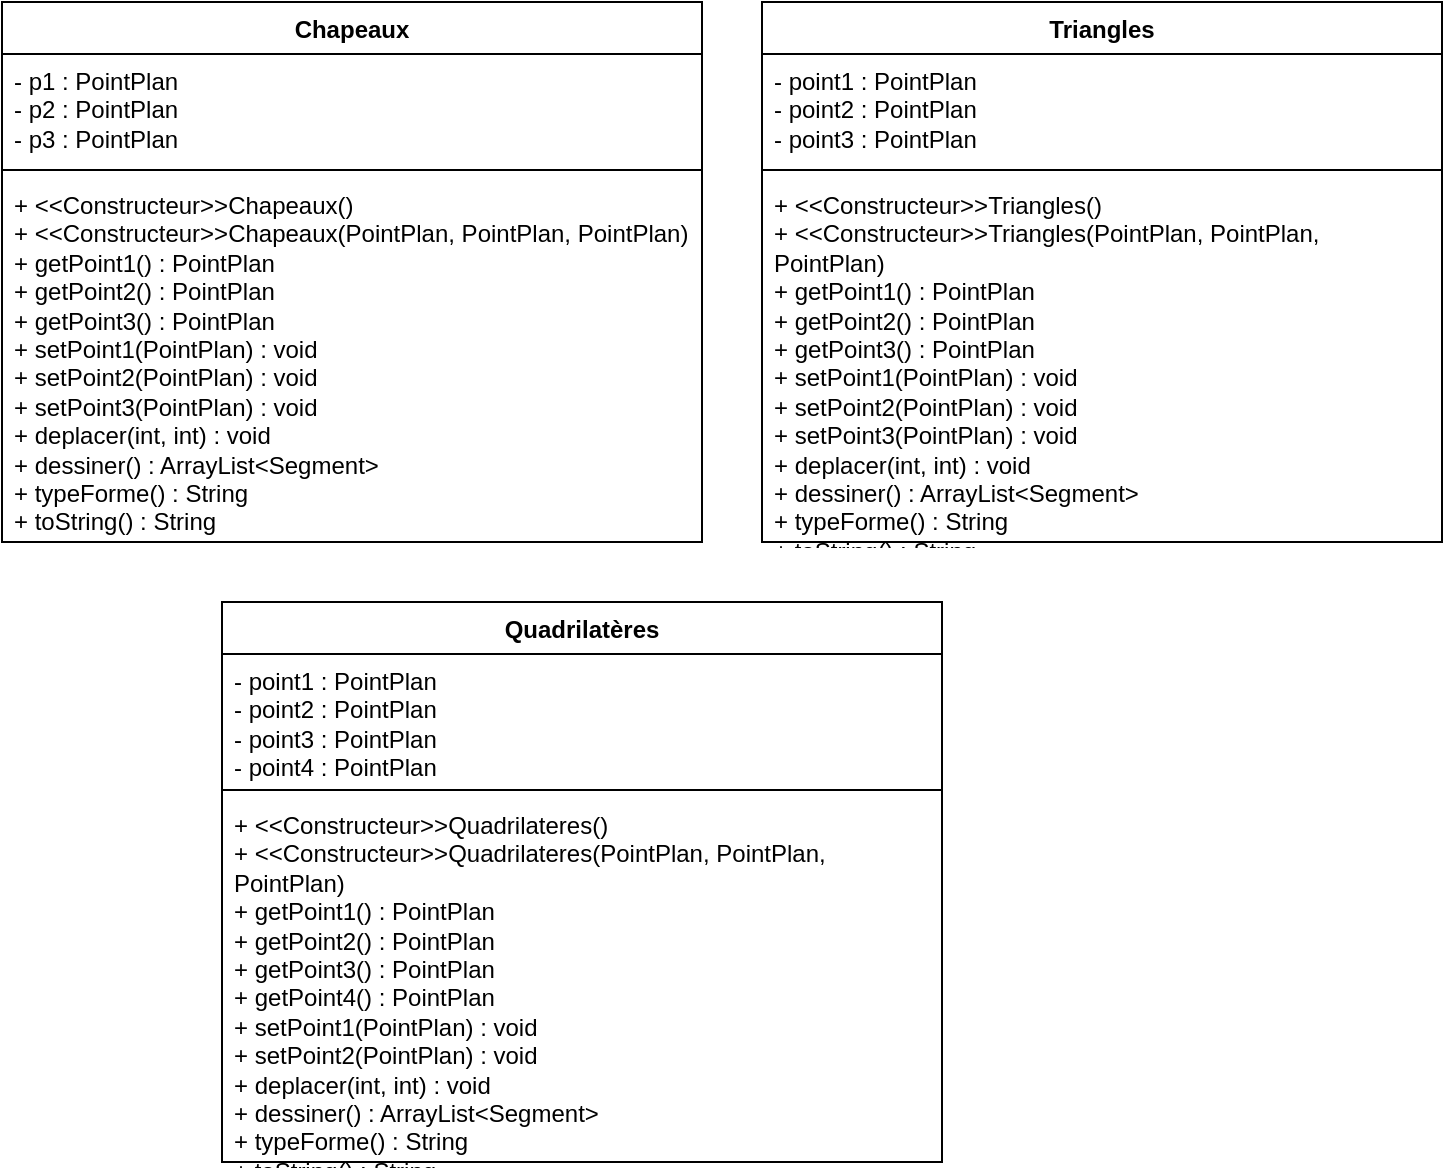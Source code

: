 <mxfile version="21.3.8" type="github">
  <diagram name="Page-1" id="R5tvJFyx053V0mVQBueV">
    <mxGraphModel dx="1290" dy="538" grid="1" gridSize="10" guides="1" tooltips="1" connect="1" arrows="1" fold="1" page="1" pageScale="1" pageWidth="827" pageHeight="1169" math="0" shadow="0">
      <root>
        <mxCell id="0" />
        <mxCell id="1" parent="0" />
        <mxCell id="jKIGg_ARVKSbUAzOWyE0-13" value="Triangles" style="swimlane;fontStyle=1;align=center;verticalAlign=top;childLayout=stackLayout;horizontal=1;startSize=26;horizontalStack=0;resizeParent=1;resizeParentMax=0;resizeLast=0;collapsible=1;marginBottom=0;whiteSpace=wrap;html=1;" vertex="1" parent="1">
          <mxGeometry x="450" y="20" width="340" height="270" as="geometry" />
        </mxCell>
        <mxCell id="jKIGg_ARVKSbUAzOWyE0-14" value="&lt;div&gt;- point1 : PointPlan&lt;/div&gt;&lt;div&gt;- point2 : PointPlan&lt;/div&gt;&lt;div&gt;- point3 : PointPlan&lt;/div&gt;" style="text;strokeColor=none;fillColor=none;align=left;verticalAlign=top;spacingLeft=4;spacingRight=4;overflow=hidden;rotatable=0;points=[[0,0.5],[1,0.5]];portConstraint=eastwest;whiteSpace=wrap;html=1;" vertex="1" parent="jKIGg_ARVKSbUAzOWyE0-13">
          <mxGeometry y="26" width="340" height="54" as="geometry" />
        </mxCell>
        <mxCell id="jKIGg_ARVKSbUAzOWyE0-15" value="" style="line;strokeWidth=1;fillColor=none;align=left;verticalAlign=middle;spacingTop=-1;spacingLeft=3;spacingRight=3;rotatable=0;labelPosition=right;points=[];portConstraint=eastwest;strokeColor=inherit;" vertex="1" parent="jKIGg_ARVKSbUAzOWyE0-13">
          <mxGeometry y="80" width="340" height="8" as="geometry" />
        </mxCell>
        <mxCell id="jKIGg_ARVKSbUAzOWyE0-16" value="&lt;div&gt;+ &amp;lt;&amp;lt;Constructeur&amp;gt;&amp;gt;Triangles()&lt;/div&gt;&lt;div&gt;&lt;div&gt;+ &amp;lt;&amp;lt;Constructeur&amp;gt;&amp;gt;Triangles(PointPlan, PointPlan, PointPlan)&lt;/div&gt;&lt;div&gt;+ getPoint1() : PointPlan&lt;/div&gt;&lt;div&gt;+ getPoint2() : PointPlan&lt;/div&gt;&lt;div&gt;+ getPoint3() : PointPlan&lt;/div&gt;&lt;div&gt;+ setPoint1(PointPlan) : void&lt;/div&gt;&lt;div&gt;+ setPoint2(PointPlan) : void&lt;/div&gt;&lt;div&gt;+ setPoint3(PointPlan) : void&lt;/div&gt;&lt;div&gt;+ deplacer(int, int) : void&lt;/div&gt;&lt;div&gt;+ dessiner() : ArrayList&amp;lt;Segment&amp;gt;&lt;br&gt;&lt;/div&gt;&lt;/div&gt;&lt;div&gt;+ typeForme() : String&lt;/div&gt;&lt;div&gt;+ toString() : String&lt;br&gt;&lt;/div&gt;" style="text;strokeColor=none;fillColor=none;align=left;verticalAlign=top;spacingLeft=4;spacingRight=4;overflow=hidden;rotatable=0;points=[[0,0.5],[1,0.5]];portConstraint=eastwest;whiteSpace=wrap;html=1;" vertex="1" parent="jKIGg_ARVKSbUAzOWyE0-13">
          <mxGeometry y="88" width="340" height="182" as="geometry" />
        </mxCell>
        <mxCell id="jKIGg_ARVKSbUAzOWyE0-17" value="Quadrilatères" style="swimlane;fontStyle=1;align=center;verticalAlign=top;childLayout=stackLayout;horizontal=1;startSize=26;horizontalStack=0;resizeParent=1;resizeParentMax=0;resizeLast=0;collapsible=1;marginBottom=0;whiteSpace=wrap;html=1;" vertex="1" parent="1">
          <mxGeometry x="180" y="320" width="360" height="280" as="geometry" />
        </mxCell>
        <mxCell id="jKIGg_ARVKSbUAzOWyE0-18" value="&lt;div&gt;- point1 : PointPlan&lt;/div&gt;&lt;div&gt;- point2 : PointPlan&lt;/div&gt;&lt;div&gt;- point3 : PointPlan&lt;/div&gt;&lt;div&gt;&lt;div&gt;- point4 : PointPlan&lt;/div&gt;&lt;/div&gt;" style="text;strokeColor=none;fillColor=none;align=left;verticalAlign=top;spacingLeft=4;spacingRight=4;overflow=hidden;rotatable=0;points=[[0,0.5],[1,0.5]];portConstraint=eastwest;whiteSpace=wrap;html=1;" vertex="1" parent="jKIGg_ARVKSbUAzOWyE0-17">
          <mxGeometry y="26" width="360" height="64" as="geometry" />
        </mxCell>
        <mxCell id="jKIGg_ARVKSbUAzOWyE0-19" value="" style="line;strokeWidth=1;fillColor=none;align=left;verticalAlign=middle;spacingTop=-1;spacingLeft=3;spacingRight=3;rotatable=0;labelPosition=right;points=[];portConstraint=eastwest;strokeColor=inherit;" vertex="1" parent="jKIGg_ARVKSbUAzOWyE0-17">
          <mxGeometry y="90" width="360" height="8" as="geometry" />
        </mxCell>
        <mxCell id="jKIGg_ARVKSbUAzOWyE0-20" value="+  &amp;lt;&amp;lt;Constructeur&amp;gt;&amp;gt;Quadrilateres()&lt;div&gt;&lt;div&gt;+ &amp;lt;&amp;lt;Constructeur&amp;gt;&amp;gt;Quadrilateres(PointPlan, PointPlan, PointPlan)&lt;/div&gt;&lt;div&gt;+ getPoint1() : PointPlan&lt;/div&gt;&lt;div&gt;+ getPoint2() : PointPlan&lt;/div&gt;&lt;div&gt;+ getPoint3() : PointPlan&lt;/div&gt;&lt;div&gt;&lt;div&gt;+ getPoint4() : PointPlan&lt;/div&gt;&lt;/div&gt;&lt;div&gt;+ setPoint1(PointPlan) : void&lt;/div&gt;&lt;div&gt;+ setPoint2(PointPlan) : void&lt;/div&gt;&lt;div&gt;+ deplacer(int, int) : void&lt;/div&gt;&lt;div&gt;+ dessiner() : ArrayList&amp;lt;Segment&amp;gt;&lt;br&gt;&lt;/div&gt;&lt;/div&gt;&lt;div&gt;+ typeForme() : String&lt;/div&gt;+ toString() : String" style="text;strokeColor=none;fillColor=none;align=left;verticalAlign=top;spacingLeft=4;spacingRight=4;overflow=hidden;rotatable=0;points=[[0,0.5],[1,0.5]];portConstraint=eastwest;whiteSpace=wrap;html=1;" vertex="1" parent="jKIGg_ARVKSbUAzOWyE0-17">
          <mxGeometry y="98" width="360" height="182" as="geometry" />
        </mxCell>
        <mxCell id="jKIGg_ARVKSbUAzOWyE0-21" value="Chapeaux" style="swimlane;fontStyle=1;align=center;verticalAlign=top;childLayout=stackLayout;horizontal=1;startSize=26;horizontalStack=0;resizeParent=1;resizeParentMax=0;resizeLast=0;collapsible=1;marginBottom=0;whiteSpace=wrap;html=1;" vertex="1" parent="1">
          <mxGeometry x="70" y="20" width="350" height="270" as="geometry" />
        </mxCell>
        <mxCell id="jKIGg_ARVKSbUAzOWyE0-22" value="&lt;div&gt;- p1 : PointPlan&lt;/div&gt;&lt;div&gt;- p2 : PointPlan&lt;/div&gt;&lt;div&gt;- p3 : PointPlan&lt;br&gt;&lt;/div&gt;" style="text;strokeColor=none;fillColor=none;align=left;verticalAlign=top;spacingLeft=4;spacingRight=4;overflow=hidden;rotatable=0;points=[[0,0.5],[1,0.5]];portConstraint=eastwest;whiteSpace=wrap;html=1;" vertex="1" parent="jKIGg_ARVKSbUAzOWyE0-21">
          <mxGeometry y="26" width="350" height="54" as="geometry" />
        </mxCell>
        <mxCell id="jKIGg_ARVKSbUAzOWyE0-23" value="" style="line;strokeWidth=1;fillColor=none;align=left;verticalAlign=middle;spacingTop=-1;spacingLeft=3;spacingRight=3;rotatable=0;labelPosition=right;points=[];portConstraint=eastwest;strokeColor=inherit;" vertex="1" parent="jKIGg_ARVKSbUAzOWyE0-21">
          <mxGeometry y="80" width="350" height="8" as="geometry" />
        </mxCell>
        <mxCell id="jKIGg_ARVKSbUAzOWyE0-24" value="&lt;div&gt;+ &amp;lt;&amp;lt;Constructeur&amp;gt;&amp;gt;Chapeaux()&lt;/div&gt;&lt;div&gt;+ &amp;lt;&amp;lt;Constructeur&amp;gt;&amp;gt;Chapeaux(PointPlan, PointPlan, PointPlan)&lt;/div&gt;&lt;div&gt;+ getPoint1() : PointPlan&lt;/div&gt;&lt;div&gt;+ getPoint2() : PointPlan&lt;/div&gt;&lt;div&gt;+ getPoint3() : PointPlan&lt;/div&gt;&lt;div&gt;+ setPoint1(PointPlan) : void&lt;br&gt;&lt;/div&gt;&lt;div&gt;+ setPoint2(PointPlan) : void&lt;br&gt;&lt;/div&gt;&lt;div&gt;+ setPoint3(PointPlan) : void&lt;br&gt;&lt;/div&gt;&lt;div&gt;+ deplacer(int, int) : void&lt;/div&gt;&lt;div&gt;+ dessiner() : ArrayList&amp;lt;Segment&amp;gt;&lt;/div&gt;&lt;div&gt;+ typeForme() : String&lt;/div&gt;&lt;div&gt;+ toString() : String&lt;br&gt;&lt;/div&gt;" style="text;strokeColor=none;fillColor=none;align=left;verticalAlign=top;spacingLeft=4;spacingRight=4;overflow=hidden;rotatable=0;points=[[0,0.5],[1,0.5]];portConstraint=eastwest;whiteSpace=wrap;html=1;" vertex="1" parent="jKIGg_ARVKSbUAzOWyE0-21">
          <mxGeometry y="88" width="350" height="182" as="geometry" />
        </mxCell>
      </root>
    </mxGraphModel>
  </diagram>
</mxfile>
